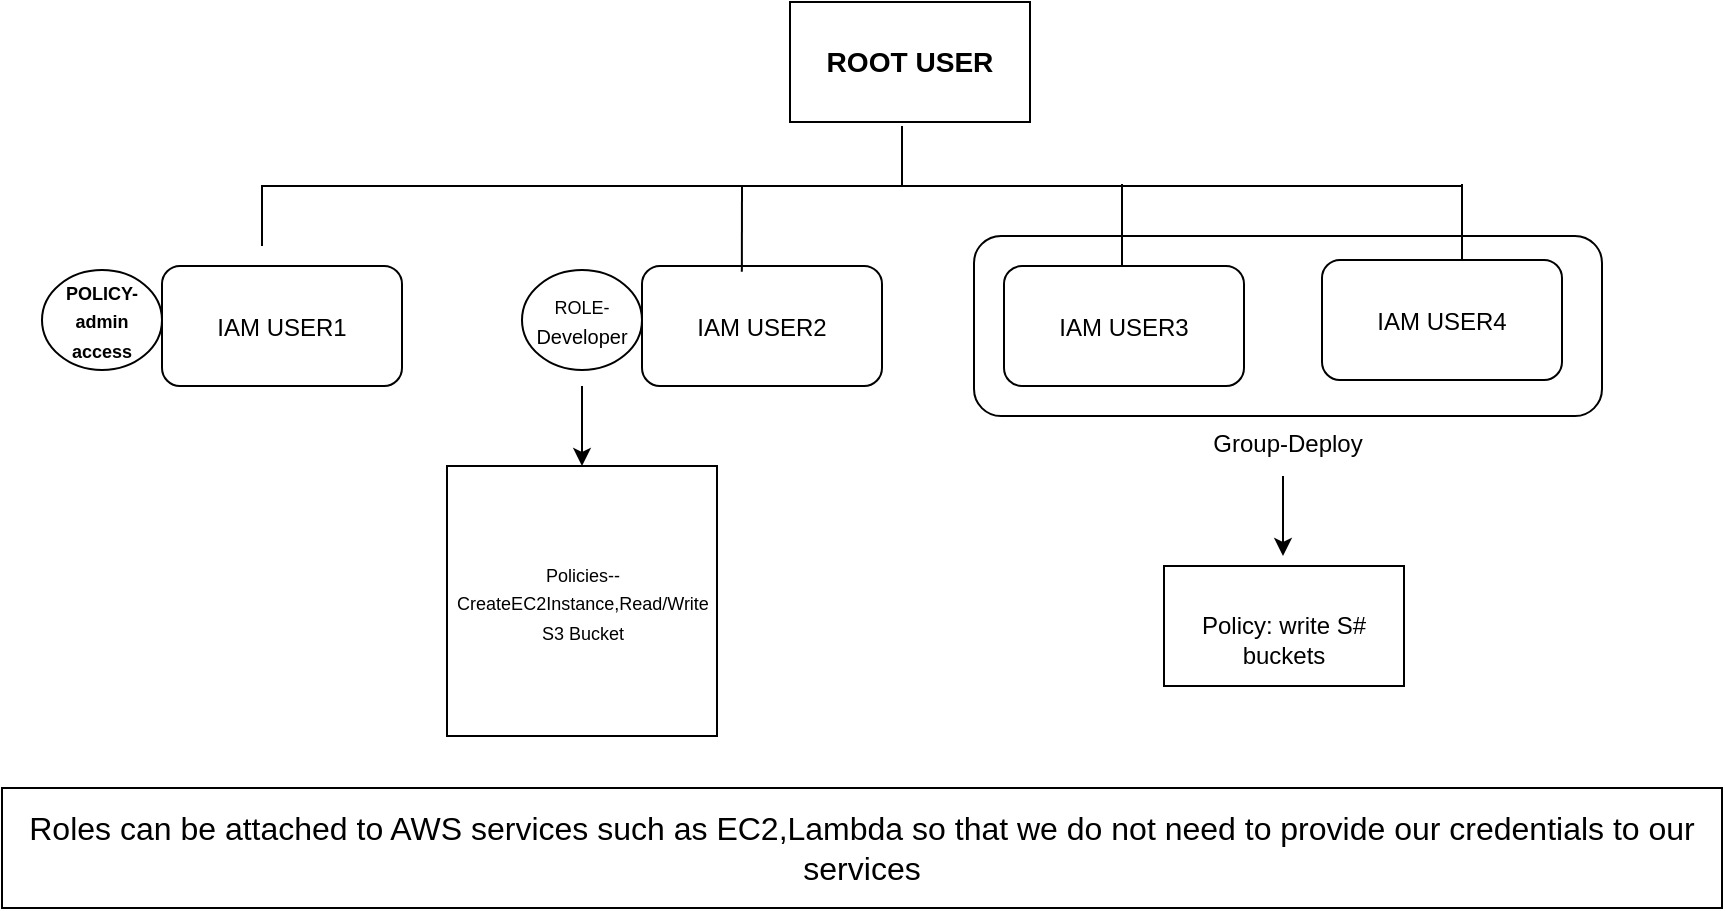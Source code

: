 <mxfile version="26.2.13">
  <diagram name="Page-1" id="sKcfnlEbor1COFYJiYnG">
    <mxGraphModel dx="905" dy="458" grid="1" gridSize="10" guides="1" tooltips="1" connect="1" arrows="1" fold="1" page="1" pageScale="1" pageWidth="827" pageHeight="1169" math="0" shadow="0">
      <root>
        <mxCell id="0" />
        <mxCell id="1" parent="0" />
        <mxCell id="ciUbto8o2OMb1rLSAugL-15" value="Group-Deploy" style="rounded=1;whiteSpace=wrap;html=1;labelPosition=center;verticalLabelPosition=bottom;align=center;verticalAlign=top;" vertex="1" parent="1">
          <mxGeometry x="556" y="185" width="314" height="90" as="geometry" />
        </mxCell>
        <mxCell id="ciUbto8o2OMb1rLSAugL-2" value="&lt;h3&gt;ROOT USER&lt;/h3&gt;" style="rounded=0;whiteSpace=wrap;html=1;" vertex="1" parent="1">
          <mxGeometry x="464" y="68" width="120" height="60" as="geometry" />
        </mxCell>
        <mxCell id="ciUbto8o2OMb1rLSAugL-3" value="IAM USER1" style="rounded=1;whiteSpace=wrap;html=1;spacingTop=1;fontStyle=0" vertex="1" parent="1">
          <mxGeometry x="150" y="200" width="120" height="60" as="geometry" />
        </mxCell>
        <mxCell id="ciUbto8o2OMb1rLSAugL-4" value="IAM USER2" style="rounded=1;whiteSpace=wrap;html=1;spacingTop=1;fontStyle=0" vertex="1" parent="1">
          <mxGeometry x="390" y="200" width="120" height="60" as="geometry" />
        </mxCell>
        <mxCell id="ciUbto8o2OMb1rLSAugL-5" value="IAM USER3" style="rounded=1;whiteSpace=wrap;html=1;spacingTop=1;fontStyle=0" vertex="1" parent="1">
          <mxGeometry x="571" y="200" width="120" height="60" as="geometry" />
        </mxCell>
        <mxCell id="ciUbto8o2OMb1rLSAugL-6" value="" style="endArrow=none;html=1;rounded=0;" edge="1" parent="1">
          <mxGeometry width="50" height="50" relative="1" as="geometry">
            <mxPoint x="520" y="130" as="sourcePoint" />
            <mxPoint x="200" y="190" as="targetPoint" />
            <Array as="points">
              <mxPoint x="520" y="160" />
              <mxPoint x="800" y="160" />
              <mxPoint x="200" y="160" />
            </Array>
          </mxGeometry>
        </mxCell>
        <mxCell id="ciUbto8o2OMb1rLSAugL-7" value="" style="endArrow=none;html=1;rounded=0;entryX=0.416;entryY=0.047;entryDx=0;entryDy=0;entryPerimeter=0;" edge="1" parent="1" target="ciUbto8o2OMb1rLSAugL-4">
          <mxGeometry width="50" height="50" relative="1" as="geometry">
            <mxPoint x="440" y="160" as="sourcePoint" />
            <mxPoint x="440" y="80" as="targetPoint" />
          </mxGeometry>
        </mxCell>
        <mxCell id="ciUbto8o2OMb1rLSAugL-8" value="" style="endArrow=none;html=1;rounded=0;" edge="1" parent="1">
          <mxGeometry width="50" height="50" relative="1" as="geometry">
            <mxPoint x="800" y="159" as="sourcePoint" />
            <mxPoint x="800" y="200" as="targetPoint" />
          </mxGeometry>
        </mxCell>
        <mxCell id="ciUbto8o2OMb1rLSAugL-9" value="&lt;font style=&quot;font-size: 9px;&quot;&gt;POLICY-admin access&lt;/font&gt;" style="ellipse;whiteSpace=wrap;html=1;fontStyle=1" vertex="1" parent="1">
          <mxGeometry x="90" y="202" width="60" height="50" as="geometry" />
        </mxCell>
        <mxCell id="ciUbto8o2OMb1rLSAugL-10" value="&lt;font style=&quot;font-size: 9px;&quot;&gt;ROLE-&lt;/font&gt;&lt;div&gt;&lt;font size=&quot;1&quot;&gt;Developer&lt;/font&gt;&lt;/div&gt;" style="ellipse;whiteSpace=wrap;html=1;" vertex="1" parent="1">
          <mxGeometry x="330" y="202" width="60" height="50" as="geometry" />
        </mxCell>
        <mxCell id="ciUbto8o2OMb1rLSAugL-11" value="&lt;font style=&quot;font-size: 9px;&quot;&gt;Policies--&lt;br&gt;CreateEC2Instance,Read/Write S3 Bucket&lt;/font&gt;" style="whiteSpace=wrap;html=1;aspect=fixed;" vertex="1" parent="1">
          <mxGeometry x="292.5" y="300" width="135" height="135" as="geometry" />
        </mxCell>
        <mxCell id="ciUbto8o2OMb1rLSAugL-13" value="" style="endArrow=classic;html=1;rounded=0;entryX=0.5;entryY=0;entryDx=0;entryDy=0;" edge="1" parent="1" target="ciUbto8o2OMb1rLSAugL-11">
          <mxGeometry width="50" height="50" relative="1" as="geometry">
            <mxPoint x="360" y="260" as="sourcePoint" />
            <mxPoint x="440" y="280" as="targetPoint" />
          </mxGeometry>
        </mxCell>
        <mxCell id="ciUbto8o2OMb1rLSAugL-16" value="&lt;br&gt;&lt;div&gt;Policy: write S# buckets&lt;/div&gt;" style="rounded=0;whiteSpace=wrap;html=1;" vertex="1" parent="1">
          <mxGeometry x="651" y="350" width="120" height="60" as="geometry" />
        </mxCell>
        <mxCell id="ciUbto8o2OMb1rLSAugL-17" value="" style="endArrow=classic;html=1;rounded=0;entryX=0.5;entryY=0;entryDx=0;entryDy=0;" edge="1" parent="1">
          <mxGeometry width="50" height="50" relative="1" as="geometry">
            <mxPoint x="710.5" y="305" as="sourcePoint" />
            <mxPoint x="710.5" y="345" as="targetPoint" />
          </mxGeometry>
        </mxCell>
        <mxCell id="ciUbto8o2OMb1rLSAugL-18" value="" style="endArrow=none;html=1;rounded=0;" edge="1" parent="1">
          <mxGeometry width="50" height="50" relative="1" as="geometry">
            <mxPoint x="630" y="159" as="sourcePoint" />
            <mxPoint x="630" y="200" as="targetPoint" />
          </mxGeometry>
        </mxCell>
        <mxCell id="ciUbto8o2OMb1rLSAugL-19" value="IAM USER4" style="rounded=1;whiteSpace=wrap;html=1;spacingTop=1;fontStyle=0" vertex="1" parent="1">
          <mxGeometry x="730" y="197" width="120" height="60" as="geometry" />
        </mxCell>
        <mxCell id="ciUbto8o2OMb1rLSAugL-22" value="&lt;font style=&quot;font-size: 16px;&quot;&gt;Roles can be attached to AWS services such as EC2,Lambda so that we do not need to provide our credentials to our services&lt;/font&gt;" style="rounded=0;whiteSpace=wrap;html=1;" vertex="1" parent="1">
          <mxGeometry x="70" y="461" width="860" height="60" as="geometry" />
        </mxCell>
      </root>
    </mxGraphModel>
  </diagram>
</mxfile>
